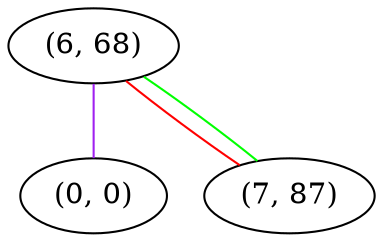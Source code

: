 graph "" {
"(6, 68)";
"(0, 0)";
"(7, 87)";
"(6, 68)" -- "(0, 0)"  [color=purple, key=0, weight=4];
"(6, 68)" -- "(7, 87)"  [color=red, key=0, weight=1];
"(6, 68)" -- "(7, 87)"  [color=green, key=1, weight=2];
}
